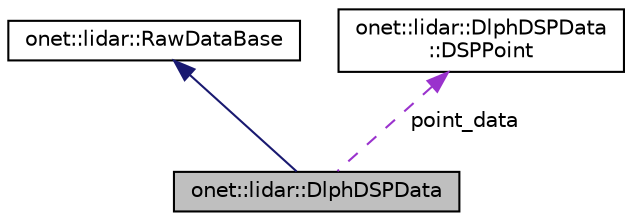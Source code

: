 digraph "onet::lidar::DlphDSPData"
{
 // LATEX_PDF_SIZE
  edge [fontname="Helvetica",fontsize="10",labelfontname="Helvetica",labelfontsize="10"];
  node [fontname="Helvetica",fontsize="10",shape=record];
  Node1 [label="onet::lidar::DlphDSPData",height=0.2,width=0.4,color="black", fillcolor="grey75", style="filled", fontcolor="black",tooltip="The raw data with DSP type struct."];
  Node2 -> Node1 [dir="back",color="midnightblue",fontsize="10",style="solid",fontname="Helvetica"];
  Node2 [label="onet::lidar::RawDataBase",height=0.2,width=0.4,color="black", fillcolor="white", style="filled",URL="$structonet_1_1lidar_1_1RawDataBase.html",tooltip="The raw data base struct."];
  Node3 -> Node1 [dir="back",color="darkorchid3",fontsize="10",style="dashed",label=" point_data" ,fontname="Helvetica"];
  Node3 [label="onet::lidar::DlphDSPData\l::DSPPoint",height=0.2,width=0.4,color="black", fillcolor="white", style="filled",URL="$structonet_1_1lidar_1_1DlphDSPData_1_1DSPPoint.html",tooltip=" "];
}
